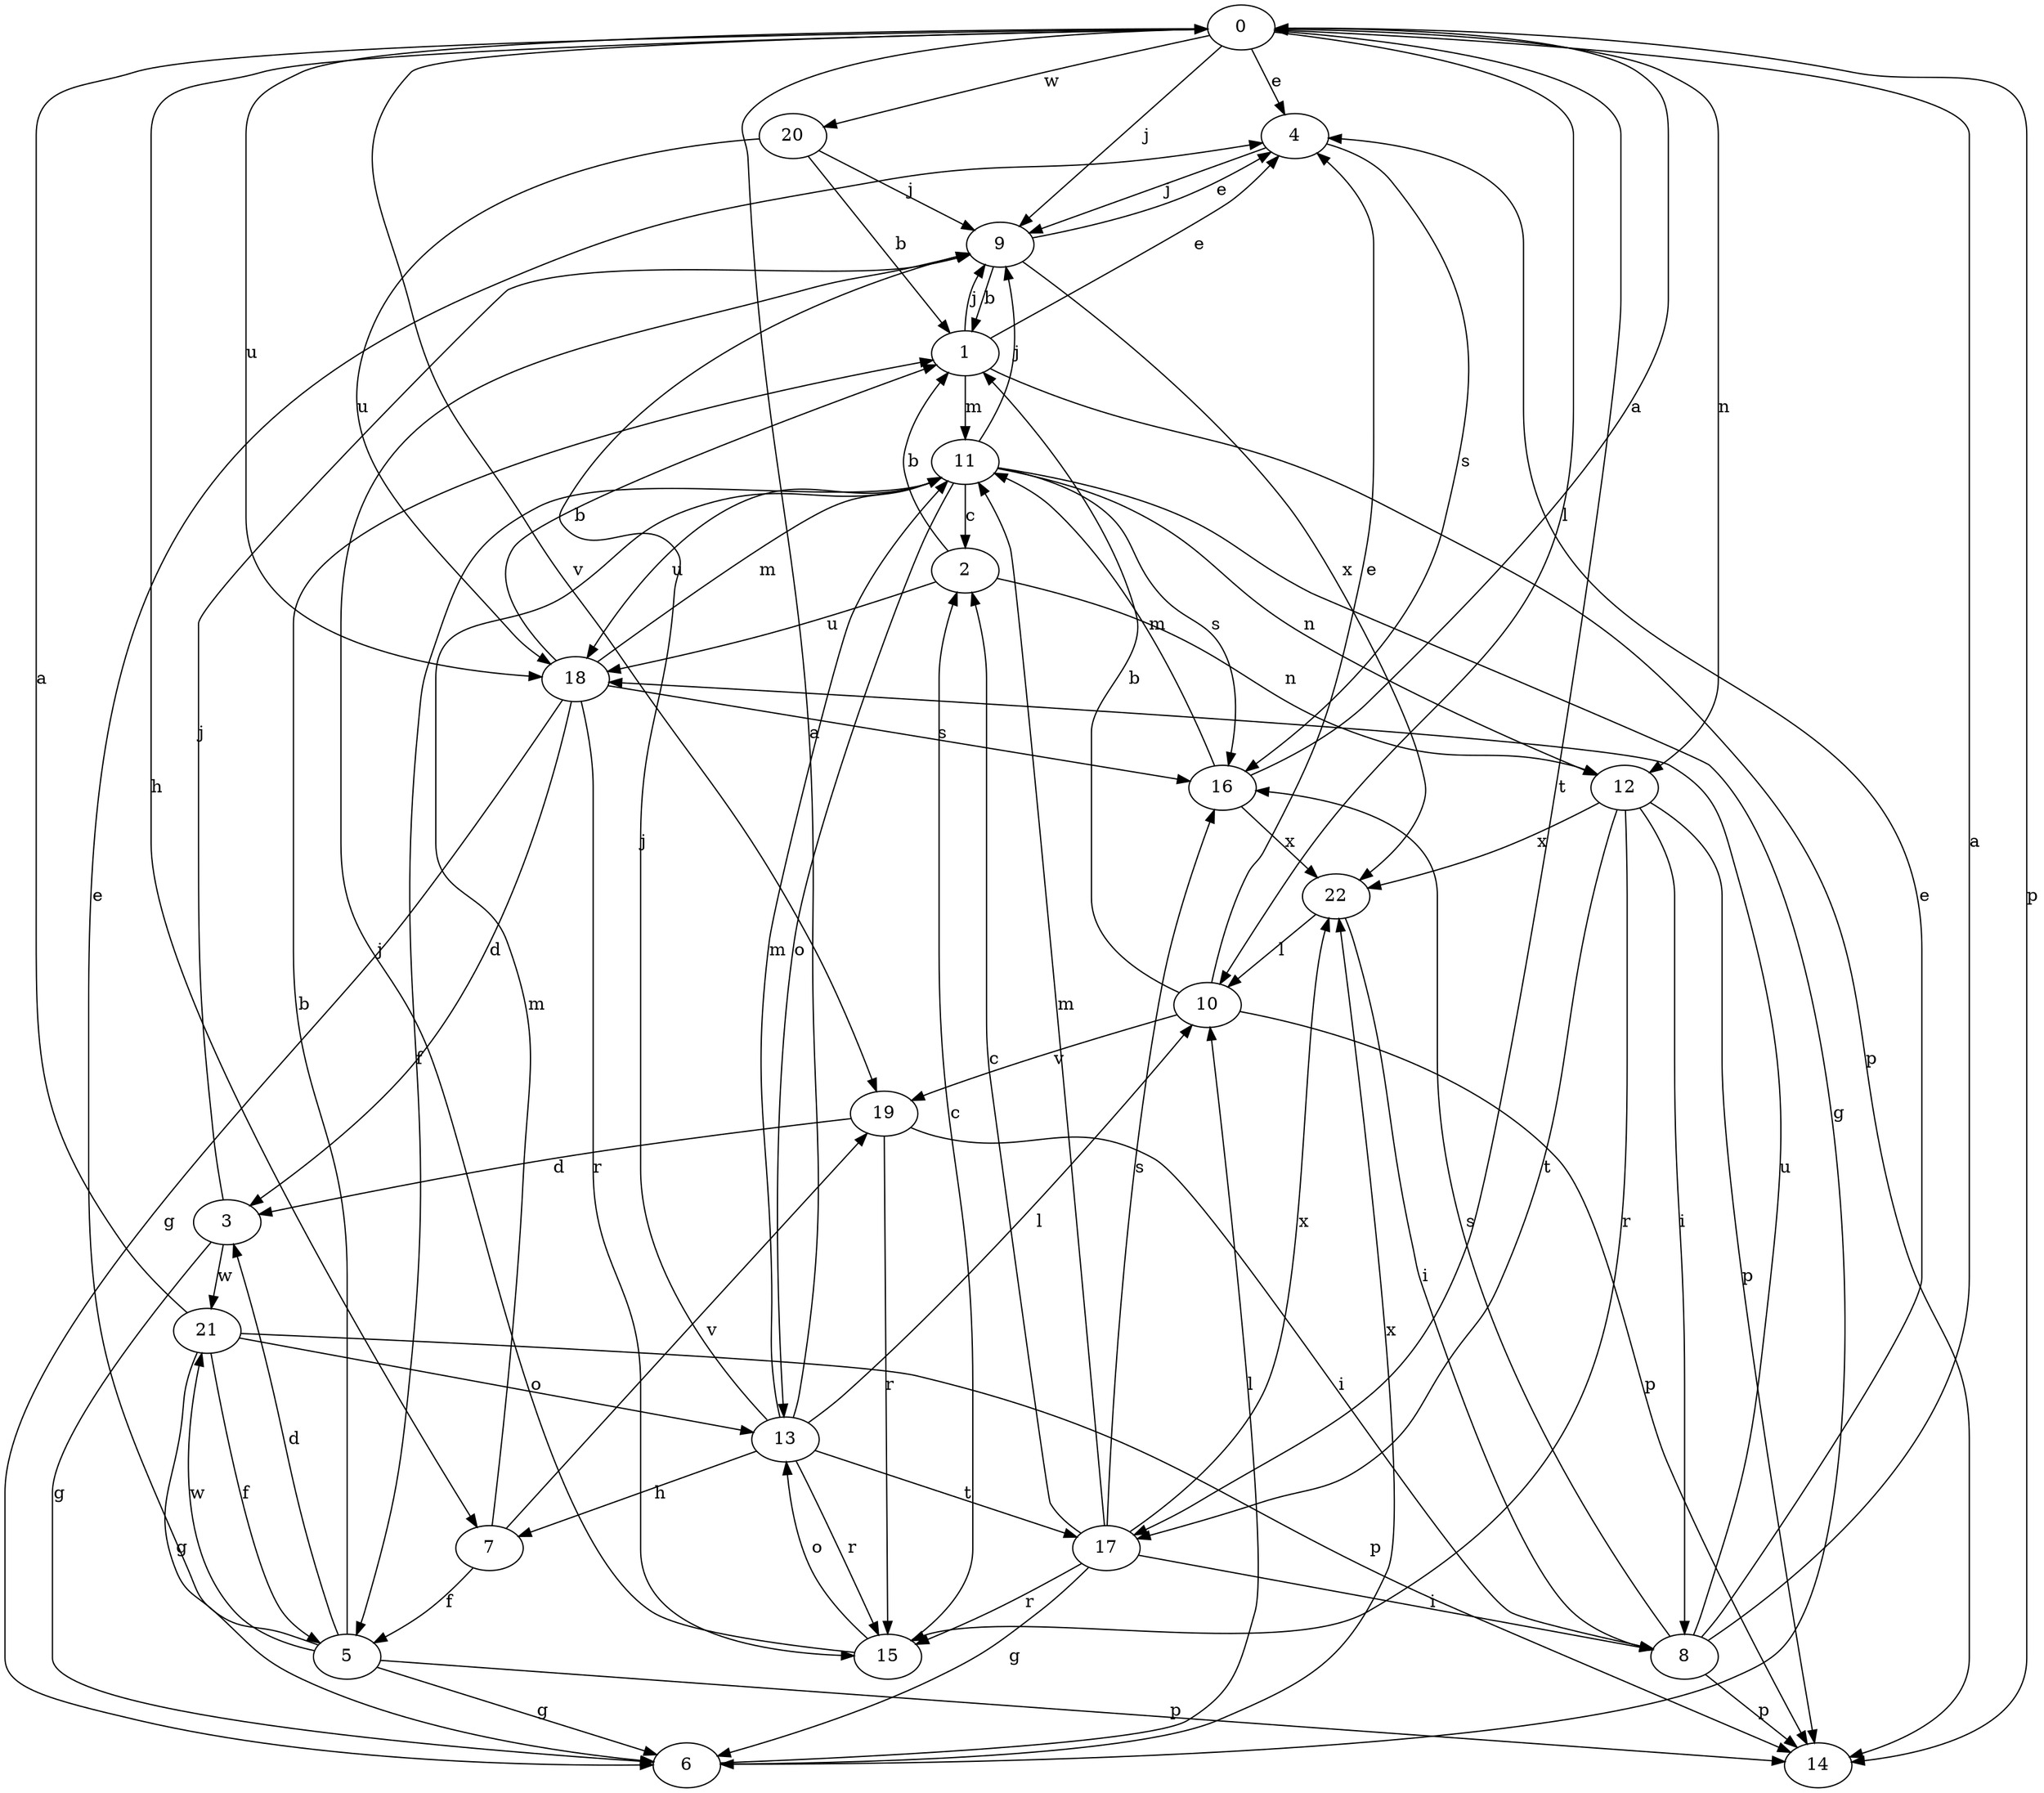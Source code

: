 strict digraph  {
0;
1;
2;
3;
4;
5;
6;
7;
8;
9;
10;
11;
12;
13;
14;
15;
16;
17;
18;
19;
20;
21;
22;
0 -> 4  [label=e];
0 -> 7  [label=h];
0 -> 9  [label=j];
0 -> 10  [label=l];
0 -> 12  [label=n];
0 -> 14  [label=p];
0 -> 17  [label=t];
0 -> 18  [label=u];
0 -> 19  [label=v];
0 -> 20  [label=w];
1 -> 4  [label=e];
1 -> 9  [label=j];
1 -> 11  [label=m];
1 -> 14  [label=p];
2 -> 1  [label=b];
2 -> 12  [label=n];
2 -> 18  [label=u];
3 -> 6  [label=g];
3 -> 9  [label=j];
3 -> 21  [label=w];
4 -> 9  [label=j];
4 -> 16  [label=s];
5 -> 1  [label=b];
5 -> 3  [label=d];
5 -> 4  [label=e];
5 -> 6  [label=g];
5 -> 14  [label=p];
5 -> 21  [label=w];
6 -> 10  [label=l];
6 -> 22  [label=x];
7 -> 5  [label=f];
7 -> 11  [label=m];
7 -> 19  [label=v];
8 -> 0  [label=a];
8 -> 4  [label=e];
8 -> 14  [label=p];
8 -> 16  [label=s];
8 -> 18  [label=u];
9 -> 1  [label=b];
9 -> 4  [label=e];
9 -> 22  [label=x];
10 -> 1  [label=b];
10 -> 4  [label=e];
10 -> 14  [label=p];
10 -> 19  [label=v];
11 -> 2  [label=c];
11 -> 5  [label=f];
11 -> 6  [label=g];
11 -> 9  [label=j];
11 -> 12  [label=n];
11 -> 13  [label=o];
11 -> 16  [label=s];
11 -> 18  [label=u];
12 -> 8  [label=i];
12 -> 14  [label=p];
12 -> 15  [label=r];
12 -> 17  [label=t];
12 -> 22  [label=x];
13 -> 0  [label=a];
13 -> 7  [label=h];
13 -> 9  [label=j];
13 -> 10  [label=l];
13 -> 11  [label=m];
13 -> 15  [label=r];
13 -> 17  [label=t];
15 -> 2  [label=c];
15 -> 9  [label=j];
15 -> 13  [label=o];
16 -> 0  [label=a];
16 -> 11  [label=m];
16 -> 22  [label=x];
17 -> 2  [label=c];
17 -> 6  [label=g];
17 -> 8  [label=i];
17 -> 11  [label=m];
17 -> 15  [label=r];
17 -> 16  [label=s];
17 -> 22  [label=x];
18 -> 1  [label=b];
18 -> 3  [label=d];
18 -> 6  [label=g];
18 -> 11  [label=m];
18 -> 15  [label=r];
18 -> 16  [label=s];
19 -> 3  [label=d];
19 -> 8  [label=i];
19 -> 15  [label=r];
20 -> 1  [label=b];
20 -> 9  [label=j];
20 -> 18  [label=u];
21 -> 0  [label=a];
21 -> 5  [label=f];
21 -> 6  [label=g];
21 -> 13  [label=o];
21 -> 14  [label=p];
22 -> 8  [label=i];
22 -> 10  [label=l];
}
